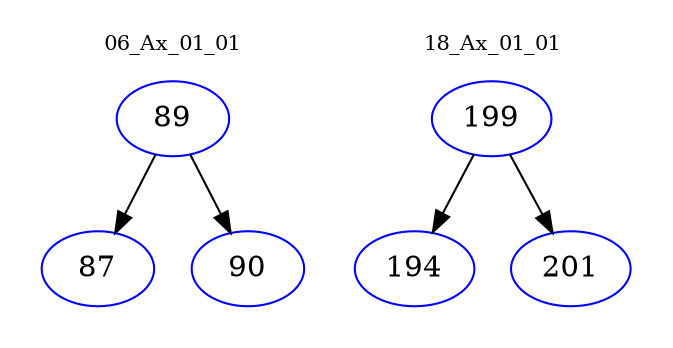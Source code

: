 digraph{
subgraph cluster_0 {
color = white
label = "06_Ax_01_01";
fontsize=10;
T0_89 [label="89", color="blue"]
T0_89 -> T0_87 [color="black"]
T0_87 [label="87", color="blue"]
T0_89 -> T0_90 [color="black"]
T0_90 [label="90", color="blue"]
}
subgraph cluster_1 {
color = white
label = "18_Ax_01_01";
fontsize=10;
T1_199 [label="199", color="blue"]
T1_199 -> T1_194 [color="black"]
T1_194 [label="194", color="blue"]
T1_199 -> T1_201 [color="black"]
T1_201 [label="201", color="blue"]
}
}
